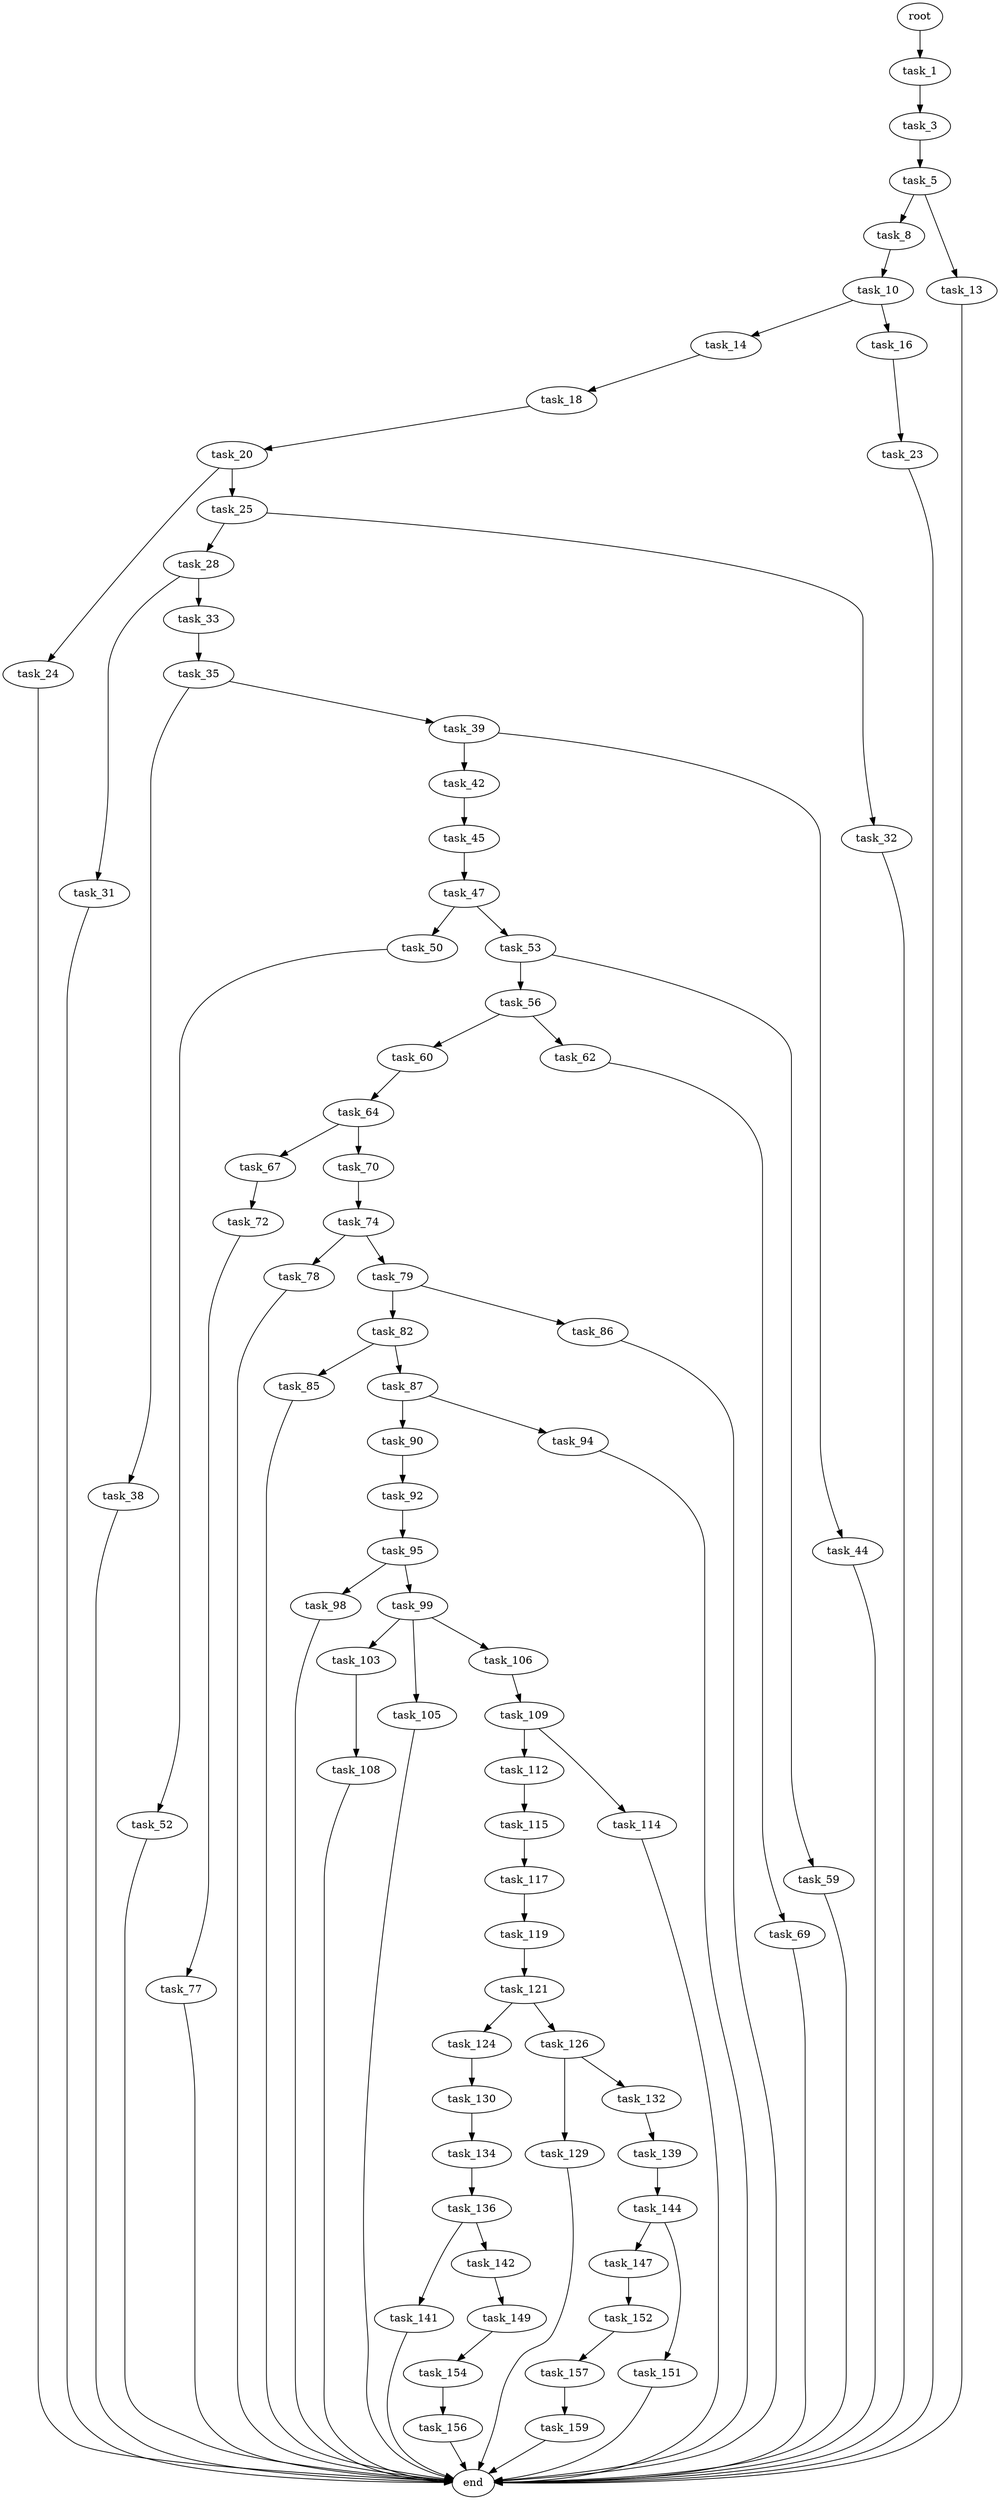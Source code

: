 digraph G {
  root [size="0.000000"];
  task_1 [size="284046818128.000000"];
  task_3 [size="134217728000.000000"];
  task_5 [size="1073741824000.000000"];
  task_8 [size="28991029248.000000"];
  task_10 [size="368293445632.000000"];
  task_13 [size="1067399557437.000000"];
  task_14 [size="1466813063.000000"];
  task_16 [size="3754438416.000000"];
  task_18 [size="1092177107094.000000"];
  task_20 [size="549755813888.000000"];
  task_23 [size="49915683996.000000"];
  task_24 [size="671727182353.000000"];
  task_25 [size="134217728000.000000"];
  task_28 [size="226059334477.000000"];
  task_31 [size="174863469870.000000"];
  task_32 [size="782757789696.000000"];
  task_33 [size="1073741824000.000000"];
  task_35 [size="11945481355.000000"];
  task_38 [size="68719476736.000000"];
  task_39 [size="627843517198.000000"];
  task_42 [size="28991029248.000000"];
  task_44 [size="231120919859.000000"];
  task_45 [size="231928233984.000000"];
  task_47 [size="26698730491.000000"];
  task_50 [size="14483360979.000000"];
  task_52 [size="289504090271.000000"];
  task_53 [size="231928233984.000000"];
  task_56 [size="42622619723.000000"];
  task_59 [size="92140344792.000000"];
  task_60 [size="91710182545.000000"];
  task_62 [size="12684287427.000000"];
  task_64 [size="8419550747.000000"];
  task_67 [size="71727953663.000000"];
  task_69 [size="297948113.000000"];
  task_70 [size="1073741824000.000000"];
  task_72 [size="1073741824000.000000"];
  task_74 [size="8589934592.000000"];
  task_77 [size="887960348434.000000"];
  task_78 [size="1073741824000.000000"];
  task_79 [size="68719476736.000000"];
  task_82 [size="368293445632.000000"];
  task_85 [size="40912811649.000000"];
  task_86 [size="5218775465.000000"];
  task_87 [size="2437297139.000000"];
  task_90 [size="1583164367.000000"];
  task_92 [size="882349982.000000"];
  task_94 [size="664108438589.000000"];
  task_95 [size="43214671805.000000"];
  task_98 [size="694978266862.000000"];
  task_99 [size="29382419620.000000"];
  task_103 [size="36015959085.000000"];
  task_105 [size="50378439345.000000"];
  task_106 [size="28991029248.000000"];
  task_108 [size="85823910627.000000"];
  task_109 [size="14692716409.000000"];
  task_112 [size="814201588303.000000"];
  task_114 [size="564601037.000000"];
  task_115 [size="15926833200.000000"];
  task_117 [size="15228990689.000000"];
  task_119 [size="1073741824000.000000"];
  task_121 [size="549755813888.000000"];
  task_124 [size="9167250370.000000"];
  task_126 [size="8589934592.000000"];
  task_129 [size="11854688384.000000"];
  task_130 [size="10434791853.000000"];
  task_132 [size="1073741824000.000000"];
  task_134 [size="3227047487.000000"];
  task_136 [size="204964372353.000000"];
  task_139 [size="162820756826.000000"];
  task_141 [size="134217728000.000000"];
  task_142 [size="549755813888.000000"];
  task_144 [size="3939727875.000000"];
  task_147 [size="782757789696.000000"];
  task_149 [size="345051051756.000000"];
  task_151 [size="28991029248.000000"];
  task_152 [size="231928233984.000000"];
  task_154 [size="4524094712.000000"];
  task_156 [size="305026222396.000000"];
  task_157 [size="35652745022.000000"];
  task_159 [size="44393652945.000000"];
  end [size="0.000000"];

  root -> task_1 [size="1.000000"];
  task_1 -> task_3 [size="679477248.000000"];
  task_3 -> task_5 [size="209715200.000000"];
  task_5 -> task_8 [size="838860800.000000"];
  task_5 -> task_13 [size="838860800.000000"];
  task_8 -> task_10 [size="75497472.000000"];
  task_10 -> task_14 [size="411041792.000000"];
  task_10 -> task_16 [size="411041792.000000"];
  task_13 -> end [size="1.000000"];
  task_14 -> task_18 [size="134217728.000000"];
  task_16 -> task_23 [size="75497472.000000"];
  task_18 -> task_20 [size="838860800.000000"];
  task_20 -> task_24 [size="536870912.000000"];
  task_20 -> task_25 [size="536870912.000000"];
  task_23 -> end [size="1.000000"];
  task_24 -> end [size="1.000000"];
  task_25 -> task_28 [size="209715200.000000"];
  task_25 -> task_32 [size="209715200.000000"];
  task_28 -> task_31 [size="209715200.000000"];
  task_28 -> task_33 [size="209715200.000000"];
  task_31 -> end [size="1.000000"];
  task_32 -> end [size="1.000000"];
  task_33 -> task_35 [size="838860800.000000"];
  task_35 -> task_38 [size="301989888.000000"];
  task_35 -> task_39 [size="301989888.000000"];
  task_38 -> end [size="1.000000"];
  task_39 -> task_42 [size="411041792.000000"];
  task_39 -> task_44 [size="411041792.000000"];
  task_42 -> task_45 [size="75497472.000000"];
  task_44 -> end [size="1.000000"];
  task_45 -> task_47 [size="301989888.000000"];
  task_47 -> task_50 [size="536870912.000000"];
  task_47 -> task_53 [size="536870912.000000"];
  task_50 -> task_52 [size="679477248.000000"];
  task_52 -> end [size="1.000000"];
  task_53 -> task_56 [size="301989888.000000"];
  task_53 -> task_59 [size="301989888.000000"];
  task_56 -> task_60 [size="679477248.000000"];
  task_56 -> task_62 [size="679477248.000000"];
  task_59 -> end [size="1.000000"];
  task_60 -> task_64 [size="301989888.000000"];
  task_62 -> task_69 [size="33554432.000000"];
  task_64 -> task_67 [size="411041792.000000"];
  task_64 -> task_70 [size="411041792.000000"];
  task_67 -> task_72 [size="134217728.000000"];
  task_69 -> end [size="1.000000"];
  task_70 -> task_74 [size="838860800.000000"];
  task_72 -> task_77 [size="838860800.000000"];
  task_74 -> task_78 [size="33554432.000000"];
  task_74 -> task_79 [size="33554432.000000"];
  task_77 -> end [size="1.000000"];
  task_78 -> end [size="1.000000"];
  task_79 -> task_82 [size="134217728.000000"];
  task_79 -> task_86 [size="134217728.000000"];
  task_82 -> task_85 [size="411041792.000000"];
  task_82 -> task_87 [size="411041792.000000"];
  task_85 -> end [size="1.000000"];
  task_86 -> end [size="1.000000"];
  task_87 -> task_90 [size="75497472.000000"];
  task_87 -> task_94 [size="75497472.000000"];
  task_90 -> task_92 [size="33554432.000000"];
  task_92 -> task_95 [size="33554432.000000"];
  task_94 -> end [size="1.000000"];
  task_95 -> task_98 [size="209715200.000000"];
  task_95 -> task_99 [size="209715200.000000"];
  task_98 -> end [size="1.000000"];
  task_99 -> task_103 [size="679477248.000000"];
  task_99 -> task_105 [size="679477248.000000"];
  task_99 -> task_106 [size="679477248.000000"];
  task_103 -> task_108 [size="838860800.000000"];
  task_105 -> end [size="1.000000"];
  task_106 -> task_109 [size="75497472.000000"];
  task_108 -> end [size="1.000000"];
  task_109 -> task_112 [size="301989888.000000"];
  task_109 -> task_114 [size="301989888.000000"];
  task_112 -> task_115 [size="679477248.000000"];
  task_114 -> end [size="1.000000"];
  task_115 -> task_117 [size="301989888.000000"];
  task_117 -> task_119 [size="838860800.000000"];
  task_119 -> task_121 [size="838860800.000000"];
  task_121 -> task_124 [size="536870912.000000"];
  task_121 -> task_126 [size="536870912.000000"];
  task_124 -> task_130 [size="301989888.000000"];
  task_126 -> task_129 [size="33554432.000000"];
  task_126 -> task_132 [size="33554432.000000"];
  task_129 -> end [size="1.000000"];
  task_130 -> task_134 [size="411041792.000000"];
  task_132 -> task_139 [size="838860800.000000"];
  task_134 -> task_136 [size="75497472.000000"];
  task_136 -> task_141 [size="301989888.000000"];
  task_136 -> task_142 [size="301989888.000000"];
  task_139 -> task_144 [size="134217728.000000"];
  task_141 -> end [size="1.000000"];
  task_142 -> task_149 [size="536870912.000000"];
  task_144 -> task_147 [size="411041792.000000"];
  task_144 -> task_151 [size="411041792.000000"];
  task_147 -> task_152 [size="679477248.000000"];
  task_149 -> task_154 [size="838860800.000000"];
  task_151 -> end [size="1.000000"];
  task_152 -> task_157 [size="301989888.000000"];
  task_154 -> task_156 [size="134217728.000000"];
  task_156 -> end [size="1.000000"];
  task_157 -> task_159 [size="838860800.000000"];
  task_159 -> end [size="1.000000"];
}
